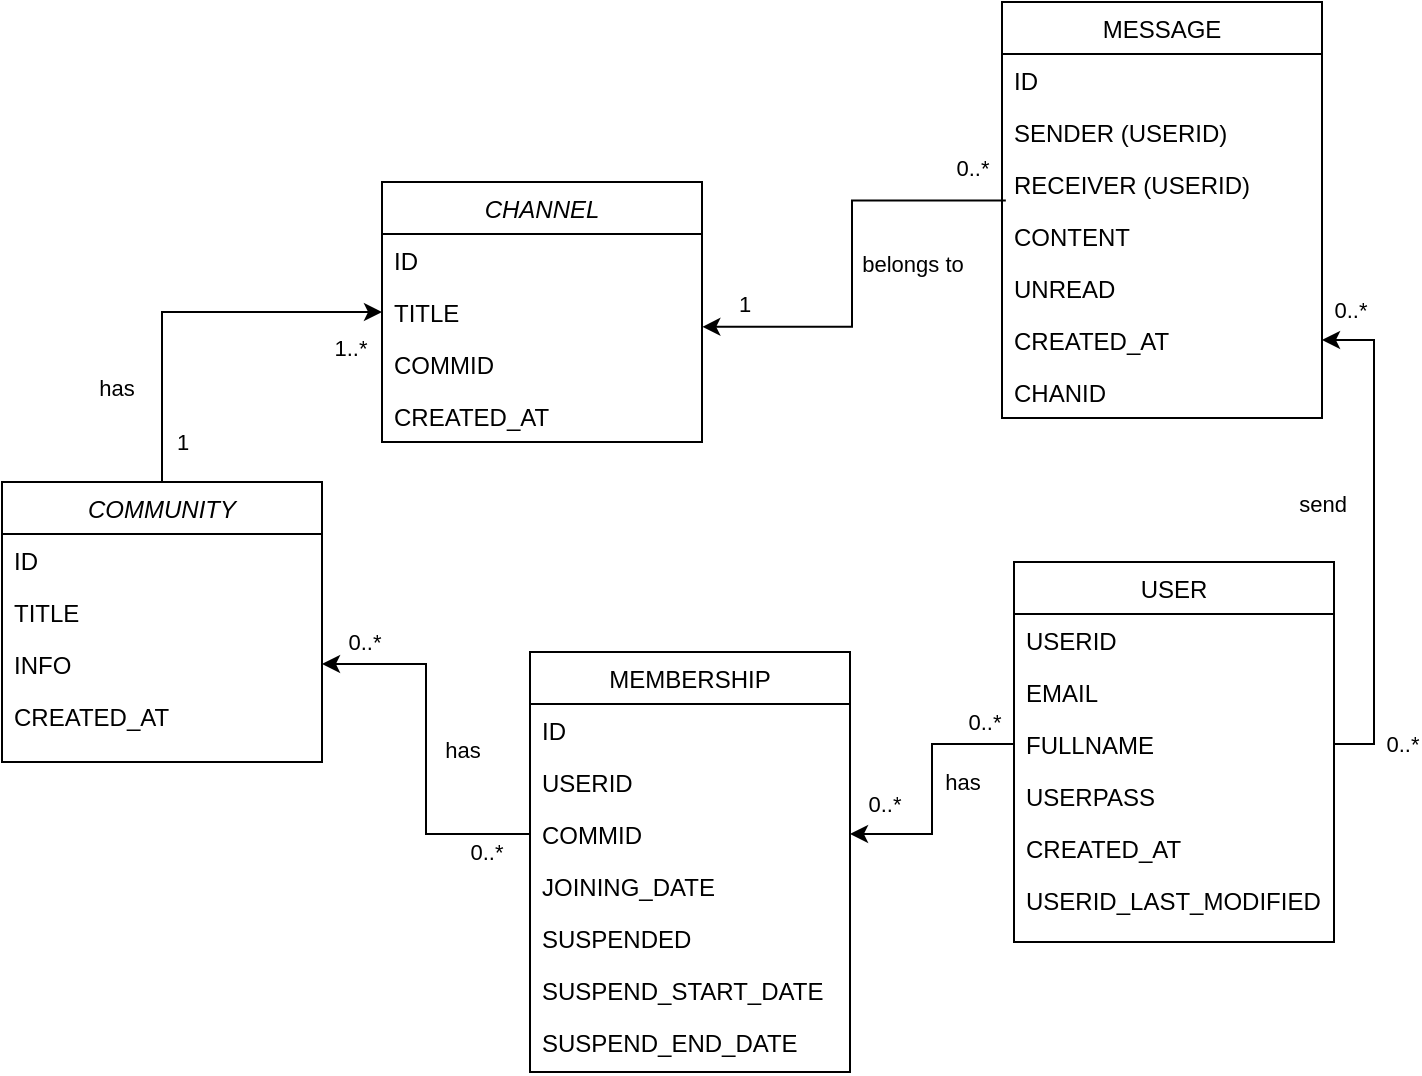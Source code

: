 <mxfile version="21.8.2" type="github">
  <diagram id="C5RBs43oDa-KdzZeNtuy" name="Page-1">
    <mxGraphModel dx="1434" dy="758" grid="1" gridSize="10" guides="1" tooltips="1" connect="1" arrows="1" fold="1" page="1" pageScale="1" pageWidth="827" pageHeight="1169" math="0" shadow="0">
      <root>
        <mxCell id="WIyWlLk6GJQsqaUBKTNV-0" />
        <mxCell id="WIyWlLk6GJQsqaUBKTNV-1" parent="WIyWlLk6GJQsqaUBKTNV-0" />
        <mxCell id="zkfFHV4jXpPFQw0GAbJ--0" value="COMMUNITY" style="swimlane;fontStyle=2;align=center;verticalAlign=top;childLayout=stackLayout;horizontal=1;startSize=26;horizontalStack=0;resizeParent=1;resizeLast=0;collapsible=1;marginBottom=0;rounded=0;shadow=0;strokeWidth=1;" parent="WIyWlLk6GJQsqaUBKTNV-1" vertex="1">
          <mxGeometry x="70" y="290" width="160" height="140" as="geometry">
            <mxRectangle x="230" y="140" width="160" height="26" as="alternateBounds" />
          </mxGeometry>
        </mxCell>
        <mxCell id="zkfFHV4jXpPFQw0GAbJ--1" value="ID" style="text;align=left;verticalAlign=top;spacingLeft=4;spacingRight=4;overflow=hidden;rotatable=0;points=[[0,0.5],[1,0.5]];portConstraint=eastwest;" parent="zkfFHV4jXpPFQw0GAbJ--0" vertex="1">
          <mxGeometry y="26" width="160" height="26" as="geometry" />
        </mxCell>
        <mxCell id="zkfFHV4jXpPFQw0GAbJ--2" value="TITLE" style="text;align=left;verticalAlign=top;spacingLeft=4;spacingRight=4;overflow=hidden;rotatable=0;points=[[0,0.5],[1,0.5]];portConstraint=eastwest;rounded=0;shadow=0;html=0;" parent="zkfFHV4jXpPFQw0GAbJ--0" vertex="1">
          <mxGeometry y="52" width="160" height="26" as="geometry" />
        </mxCell>
        <mxCell id="zkfFHV4jXpPFQw0GAbJ--3" value="INFO" style="text;align=left;verticalAlign=top;spacingLeft=4;spacingRight=4;overflow=hidden;rotatable=0;points=[[0,0.5],[1,0.5]];portConstraint=eastwest;rounded=0;shadow=0;html=0;" parent="zkfFHV4jXpPFQw0GAbJ--0" vertex="1">
          <mxGeometry y="78" width="160" height="26" as="geometry" />
        </mxCell>
        <mxCell id="1hf5iBddMVWQkShiAoVZ-1" value="CREATED_AT" style="text;align=left;verticalAlign=top;spacingLeft=4;spacingRight=4;overflow=hidden;rotatable=0;points=[[0,0.5],[1,0.5]];portConstraint=eastwest;rounded=0;shadow=0;html=0;" parent="zkfFHV4jXpPFQw0GAbJ--0" vertex="1">
          <mxGeometry y="104" width="160" height="26" as="geometry" />
        </mxCell>
        <mxCell id="zkfFHV4jXpPFQw0GAbJ--17" value="USER" style="swimlane;fontStyle=0;align=center;verticalAlign=top;childLayout=stackLayout;horizontal=1;startSize=26;horizontalStack=0;resizeParent=1;resizeLast=0;collapsible=1;marginBottom=0;rounded=0;shadow=0;strokeWidth=1;" parent="WIyWlLk6GJQsqaUBKTNV-1" vertex="1">
          <mxGeometry x="576" y="330" width="160" height="190" as="geometry">
            <mxRectangle x="550" y="140" width="160" height="26" as="alternateBounds" />
          </mxGeometry>
        </mxCell>
        <mxCell id="zkfFHV4jXpPFQw0GAbJ--18" value="USERID" style="text;align=left;verticalAlign=top;spacingLeft=4;spacingRight=4;overflow=hidden;rotatable=0;points=[[0,0.5],[1,0.5]];portConstraint=eastwest;" parent="zkfFHV4jXpPFQw0GAbJ--17" vertex="1">
          <mxGeometry y="26" width="160" height="26" as="geometry" />
        </mxCell>
        <mxCell id="zkfFHV4jXpPFQw0GAbJ--19" value="EMAIL" style="text;align=left;verticalAlign=top;spacingLeft=4;spacingRight=4;overflow=hidden;rotatable=0;points=[[0,0.5],[1,0.5]];portConstraint=eastwest;rounded=0;shadow=0;html=0;" parent="zkfFHV4jXpPFQw0GAbJ--17" vertex="1">
          <mxGeometry y="52" width="160" height="26" as="geometry" />
        </mxCell>
        <mxCell id="zkfFHV4jXpPFQw0GAbJ--20" value="FULLNAME" style="text;align=left;verticalAlign=top;spacingLeft=4;spacingRight=4;overflow=hidden;rotatable=0;points=[[0,0.5],[1,0.5]];portConstraint=eastwest;rounded=0;shadow=0;html=0;" parent="zkfFHV4jXpPFQw0GAbJ--17" vertex="1">
          <mxGeometry y="78" width="160" height="26" as="geometry" />
        </mxCell>
        <mxCell id="zkfFHV4jXpPFQw0GAbJ--21" value="USERPASS" style="text;align=left;verticalAlign=top;spacingLeft=4;spacingRight=4;overflow=hidden;rotatable=0;points=[[0,0.5],[1,0.5]];portConstraint=eastwest;rounded=0;shadow=0;html=0;" parent="zkfFHV4jXpPFQw0GAbJ--17" vertex="1">
          <mxGeometry y="104" width="160" height="26" as="geometry" />
        </mxCell>
        <mxCell id="zkfFHV4jXpPFQw0GAbJ--22" value="CREATED_AT" style="text;align=left;verticalAlign=top;spacingLeft=4;spacingRight=4;overflow=hidden;rotatable=0;points=[[0,0.5],[1,0.5]];portConstraint=eastwest;rounded=0;shadow=0;html=0;" parent="zkfFHV4jXpPFQw0GAbJ--17" vertex="1">
          <mxGeometry y="130" width="160" height="26" as="geometry" />
        </mxCell>
        <mxCell id="1hf5iBddMVWQkShiAoVZ-0" value="USERID_LAST_MODIFIED" style="text;align=left;verticalAlign=top;spacingLeft=4;spacingRight=4;overflow=hidden;rotatable=0;points=[[0,0.5],[1,0.5]];portConstraint=eastwest;rounded=0;shadow=0;html=0;" parent="zkfFHV4jXpPFQw0GAbJ--17" vertex="1">
          <mxGeometry y="156" width="160" height="26" as="geometry" />
        </mxCell>
        <mxCell id="UQ9mYCW8IG4N1W0rsM6b-0" style="edgeStyle=orthogonalEdgeStyle;rounded=0;orthogonalLoop=1;jettySize=auto;html=1;exitX=0;exitY=0.5;exitDx=0;exitDy=0;entryX=1;entryY=0.5;entryDx=0;entryDy=0;" parent="WIyWlLk6GJQsqaUBKTNV-1" source="zkfFHV4jXpPFQw0GAbJ--20" target="UQ9mYCW8IG4N1W0rsM6b-26" edge="1">
          <mxGeometry relative="1" as="geometry">
            <mxPoint x="504" y="375" as="targetPoint" />
          </mxGeometry>
        </mxCell>
        <mxCell id="UQ9mYCW8IG4N1W0rsM6b-1" value="has" style="edgeLabel;html=1;align=center;verticalAlign=middle;resizable=0;points=[];" parent="UQ9mYCW8IG4N1W0rsM6b-0" vertex="1" connectable="0">
          <mxGeometry x="-0.052" relative="1" as="geometry">
            <mxPoint x="15" as="offset" />
          </mxGeometry>
        </mxCell>
        <mxCell id="UQ9mYCW8IG4N1W0rsM6b-2" value="0..*" style="edgeLabel;html=1;align=center;verticalAlign=middle;resizable=0;points=[];" parent="UQ9mYCW8IG4N1W0rsM6b-0" vertex="1" connectable="0">
          <mxGeometry x="-0.847" y="-3" relative="1" as="geometry">
            <mxPoint x="-6" y="-8" as="offset" />
          </mxGeometry>
        </mxCell>
        <mxCell id="UQ9mYCW8IG4N1W0rsM6b-3" value="0..*" style="edgeLabel;html=1;align=center;verticalAlign=middle;resizable=0;points=[];" parent="UQ9mYCW8IG4N1W0rsM6b-0" vertex="1" connectable="0">
          <mxGeometry x="0.744" y="-3" relative="1" as="geometry">
            <mxPoint y="-12" as="offset" />
          </mxGeometry>
        </mxCell>
        <mxCell id="UQ9mYCW8IG4N1W0rsM6b-4" value="CHANNEL" style="swimlane;fontStyle=2;align=center;verticalAlign=top;childLayout=stackLayout;horizontal=1;startSize=26;horizontalStack=0;resizeParent=1;resizeLast=0;collapsible=1;marginBottom=0;rounded=0;shadow=0;strokeWidth=1;" parent="WIyWlLk6GJQsqaUBKTNV-1" vertex="1">
          <mxGeometry x="260" y="140" width="160" height="130" as="geometry">
            <mxRectangle x="230" y="140" width="160" height="26" as="alternateBounds" />
          </mxGeometry>
        </mxCell>
        <mxCell id="UQ9mYCW8IG4N1W0rsM6b-5" value="ID" style="text;align=left;verticalAlign=top;spacingLeft=4;spacingRight=4;overflow=hidden;rotatable=0;points=[[0,0.5],[1,0.5]];portConstraint=eastwest;" parent="UQ9mYCW8IG4N1W0rsM6b-4" vertex="1">
          <mxGeometry y="26" width="160" height="26" as="geometry" />
        </mxCell>
        <mxCell id="UQ9mYCW8IG4N1W0rsM6b-6" value="TITLE" style="text;align=left;verticalAlign=top;spacingLeft=4;spacingRight=4;overflow=hidden;rotatable=0;points=[[0,0.5],[1,0.5]];portConstraint=eastwest;rounded=0;shadow=0;html=0;" parent="UQ9mYCW8IG4N1W0rsM6b-4" vertex="1">
          <mxGeometry y="52" width="160" height="26" as="geometry" />
        </mxCell>
        <mxCell id="UQ9mYCW8IG4N1W0rsM6b-7" value="COMMID" style="text;align=left;verticalAlign=top;spacingLeft=4;spacingRight=4;overflow=hidden;rotatable=0;points=[[0,0.5],[1,0.5]];portConstraint=eastwest;rounded=0;shadow=0;html=0;" parent="UQ9mYCW8IG4N1W0rsM6b-4" vertex="1">
          <mxGeometry y="78" width="160" height="26" as="geometry" />
        </mxCell>
        <mxCell id="1hf5iBddMVWQkShiAoVZ-2" value="CREATED_AT" style="text;align=left;verticalAlign=top;spacingLeft=4;spacingRight=4;overflow=hidden;rotatable=0;points=[[0,0.5],[1,0.5]];portConstraint=eastwest;rounded=0;shadow=0;html=0;" parent="UQ9mYCW8IG4N1W0rsM6b-4" vertex="1">
          <mxGeometry y="104" width="160" height="26" as="geometry" />
        </mxCell>
        <mxCell id="UQ9mYCW8IG4N1W0rsM6b-23" value="MEMBERSHIP" style="swimlane;fontStyle=0;align=center;verticalAlign=top;childLayout=stackLayout;horizontal=1;startSize=26;horizontalStack=0;resizeParent=1;resizeLast=0;collapsible=1;marginBottom=0;rounded=0;shadow=0;strokeWidth=1;" parent="WIyWlLk6GJQsqaUBKTNV-1" vertex="1">
          <mxGeometry x="334" y="375" width="160" height="210" as="geometry">
            <mxRectangle x="550" y="140" width="160" height="26" as="alternateBounds" />
          </mxGeometry>
        </mxCell>
        <mxCell id="UQ9mYCW8IG4N1W0rsM6b-24" value="ID" style="text;align=left;verticalAlign=top;spacingLeft=4;spacingRight=4;overflow=hidden;rotatable=0;points=[[0,0.5],[1,0.5]];portConstraint=eastwest;" parent="UQ9mYCW8IG4N1W0rsM6b-23" vertex="1">
          <mxGeometry y="26" width="160" height="26" as="geometry" />
        </mxCell>
        <mxCell id="UQ9mYCW8IG4N1W0rsM6b-25" value="USERID" style="text;align=left;verticalAlign=top;spacingLeft=4;spacingRight=4;overflow=hidden;rotatable=0;points=[[0,0.5],[1,0.5]];portConstraint=eastwest;rounded=0;shadow=0;html=0;" parent="UQ9mYCW8IG4N1W0rsM6b-23" vertex="1">
          <mxGeometry y="52" width="160" height="26" as="geometry" />
        </mxCell>
        <mxCell id="UQ9mYCW8IG4N1W0rsM6b-26" value="COMMID" style="text;align=left;verticalAlign=top;spacingLeft=4;spacingRight=4;overflow=hidden;rotatable=0;points=[[0,0.5],[1,0.5]];portConstraint=eastwest;rounded=0;shadow=0;html=0;" parent="UQ9mYCW8IG4N1W0rsM6b-23" vertex="1">
          <mxGeometry y="78" width="160" height="26" as="geometry" />
        </mxCell>
        <mxCell id="UQ9mYCW8IG4N1W0rsM6b-27" value="JOINING_DATE" style="text;align=left;verticalAlign=top;spacingLeft=4;spacingRight=4;overflow=hidden;rotatable=0;points=[[0,0.5],[1,0.5]];portConstraint=eastwest;rounded=0;shadow=0;html=0;" parent="UQ9mYCW8IG4N1W0rsM6b-23" vertex="1">
          <mxGeometry y="104" width="160" height="26" as="geometry" />
        </mxCell>
        <mxCell id="UQ9mYCW8IG4N1W0rsM6b-28" value="SUSPENDED" style="text;align=left;verticalAlign=top;spacingLeft=4;spacingRight=4;overflow=hidden;rotatable=0;points=[[0,0.5],[1,0.5]];portConstraint=eastwest;rounded=0;shadow=0;html=0;" parent="UQ9mYCW8IG4N1W0rsM6b-23" vertex="1">
          <mxGeometry y="130" width="160" height="26" as="geometry" />
        </mxCell>
        <mxCell id="UQ9mYCW8IG4N1W0rsM6b-30" value="SUSPEND_START_DATE" style="text;align=left;verticalAlign=top;spacingLeft=4;spacingRight=4;overflow=hidden;rotatable=0;points=[[0,0.5],[1,0.5]];portConstraint=eastwest;rounded=0;shadow=0;html=0;" parent="UQ9mYCW8IG4N1W0rsM6b-23" vertex="1">
          <mxGeometry y="156" width="160" height="26" as="geometry" />
        </mxCell>
        <mxCell id="UQ9mYCW8IG4N1W0rsM6b-31" value="SUSPEND_END_DATE" style="text;align=left;verticalAlign=top;spacingLeft=4;spacingRight=4;overflow=hidden;rotatable=0;points=[[0,0.5],[1,0.5]];portConstraint=eastwest;rounded=0;shadow=0;html=0;" parent="UQ9mYCW8IG4N1W0rsM6b-23" vertex="1">
          <mxGeometry y="182" width="160" height="26" as="geometry" />
        </mxCell>
        <mxCell id="UQ9mYCW8IG4N1W0rsM6b-29" style="edgeStyle=orthogonalEdgeStyle;rounded=0;orthogonalLoop=1;jettySize=auto;html=1;exitX=0;exitY=0.5;exitDx=0;exitDy=0;entryX=1;entryY=0.5;entryDx=0;entryDy=0;" parent="WIyWlLk6GJQsqaUBKTNV-1" source="UQ9mYCW8IG4N1W0rsM6b-26" target="zkfFHV4jXpPFQw0GAbJ--3" edge="1">
          <mxGeometry relative="1" as="geometry" />
        </mxCell>
        <mxCell id="UQ9mYCW8IG4N1W0rsM6b-32" value="has" style="edgeLabel;html=1;align=center;verticalAlign=middle;resizable=0;points=[];" parent="UQ9mYCW8IG4N1W0rsM6b-29" vertex="1" connectable="0">
          <mxGeometry x="0.039" y="1" relative="1" as="geometry">
            <mxPoint x="19" y="4" as="offset" />
          </mxGeometry>
        </mxCell>
        <mxCell id="UQ9mYCW8IG4N1W0rsM6b-33" value="0..*" style="edgeLabel;html=1;align=center;verticalAlign=middle;resizable=0;points=[];" parent="UQ9mYCW8IG4N1W0rsM6b-29" vertex="1" connectable="0">
          <mxGeometry x="0.782" y="1" relative="1" as="geometry">
            <mxPoint y="-12" as="offset" />
          </mxGeometry>
        </mxCell>
        <mxCell id="UQ9mYCW8IG4N1W0rsM6b-35" value="0..*" style="edgeLabel;html=1;align=center;verticalAlign=middle;resizable=0;points=[];" parent="UQ9mYCW8IG4N1W0rsM6b-29" vertex="1" connectable="0">
          <mxGeometry x="-0.767" y="1" relative="1" as="geometry">
            <mxPoint y="8" as="offset" />
          </mxGeometry>
        </mxCell>
        <mxCell id="UQ9mYCW8IG4N1W0rsM6b-36" value="MESSAGE" style="swimlane;fontStyle=0;align=center;verticalAlign=top;childLayout=stackLayout;horizontal=1;startSize=26;horizontalStack=0;resizeParent=1;resizeLast=0;collapsible=1;marginBottom=0;rounded=0;shadow=0;strokeWidth=1;" parent="WIyWlLk6GJQsqaUBKTNV-1" vertex="1">
          <mxGeometry x="570" y="50" width="160" height="208" as="geometry">
            <mxRectangle x="550" y="140" width="160" height="26" as="alternateBounds" />
          </mxGeometry>
        </mxCell>
        <mxCell id="UQ9mYCW8IG4N1W0rsM6b-37" value="ID" style="text;align=left;verticalAlign=top;spacingLeft=4;spacingRight=4;overflow=hidden;rotatable=0;points=[[0,0.5],[1,0.5]];portConstraint=eastwest;" parent="UQ9mYCW8IG4N1W0rsM6b-36" vertex="1">
          <mxGeometry y="26" width="160" height="26" as="geometry" />
        </mxCell>
        <mxCell id="1hf5iBddMVWQkShiAoVZ-3" value="SENDER (USERID)" style="text;align=left;verticalAlign=top;spacingLeft=4;spacingRight=4;overflow=hidden;rotatable=0;points=[[0,0.5],[1,0.5]];portConstraint=eastwest;" parent="UQ9mYCW8IG4N1W0rsM6b-36" vertex="1">
          <mxGeometry y="52" width="160" height="26" as="geometry" />
        </mxCell>
        <mxCell id="UQ9mYCW8IG4N1W0rsM6b-44" value="RECEIVER (USERID)" style="text;align=left;verticalAlign=top;spacingLeft=4;spacingRight=4;overflow=hidden;rotatable=0;points=[[0,0.5],[1,0.5]];portConstraint=eastwest;rounded=0;shadow=0;html=0;" parent="UQ9mYCW8IG4N1W0rsM6b-36" vertex="1">
          <mxGeometry y="78" width="160" height="26" as="geometry" />
        </mxCell>
        <mxCell id="UQ9mYCW8IG4N1W0rsM6b-39" value="CONTENT" style="text;align=left;verticalAlign=top;spacingLeft=4;spacingRight=4;overflow=hidden;rotatable=0;points=[[0,0.5],[1,0.5]];portConstraint=eastwest;rounded=0;shadow=0;html=0;" parent="UQ9mYCW8IG4N1W0rsM6b-36" vertex="1">
          <mxGeometry y="104" width="160" height="26" as="geometry" />
        </mxCell>
        <mxCell id="UQ9mYCW8IG4N1W0rsM6b-65" value="UNREAD" style="text;align=left;verticalAlign=top;spacingLeft=4;spacingRight=4;overflow=hidden;rotatable=0;points=[[0,0.5],[1,0.5]];portConstraint=eastwest;rounded=0;shadow=0;html=0;" parent="UQ9mYCW8IG4N1W0rsM6b-36" vertex="1">
          <mxGeometry y="130" width="160" height="26" as="geometry" />
        </mxCell>
        <mxCell id="UQ9mYCW8IG4N1W0rsM6b-40" value="CREATED_AT" style="text;align=left;verticalAlign=top;spacingLeft=4;spacingRight=4;overflow=hidden;rotatable=0;points=[[0,0.5],[1,0.5]];portConstraint=eastwest;rounded=0;shadow=0;html=0;" parent="UQ9mYCW8IG4N1W0rsM6b-36" vertex="1">
          <mxGeometry y="156" width="160" height="26" as="geometry" />
        </mxCell>
        <mxCell id="UQ9mYCW8IG4N1W0rsM6b-53" value="CHANID" style="text;align=left;verticalAlign=top;spacingLeft=4;spacingRight=4;overflow=hidden;rotatable=0;points=[[0,0.5],[1,0.5]];portConstraint=eastwest;rounded=0;shadow=0;html=0;" parent="UQ9mYCW8IG4N1W0rsM6b-36" vertex="1">
          <mxGeometry y="182" width="160" height="26" as="geometry" />
        </mxCell>
        <mxCell id="UQ9mYCW8IG4N1W0rsM6b-46" style="edgeStyle=orthogonalEdgeStyle;rounded=0;orthogonalLoop=1;jettySize=auto;html=1;exitX=1;exitY=0.5;exitDx=0;exitDy=0;endArrow=classic;endFill=1;" parent="WIyWlLk6GJQsqaUBKTNV-1" source="zkfFHV4jXpPFQw0GAbJ--20" target="UQ9mYCW8IG4N1W0rsM6b-40" edge="1">
          <mxGeometry relative="1" as="geometry" />
        </mxCell>
        <mxCell id="UQ9mYCW8IG4N1W0rsM6b-47" value="send" style="edgeLabel;html=1;align=center;verticalAlign=middle;resizable=0;points=[];" parent="UQ9mYCW8IG4N1W0rsM6b-46" vertex="1" connectable="0">
          <mxGeometry x="0.068" y="1" relative="1" as="geometry">
            <mxPoint x="-25" y="-8" as="offset" />
          </mxGeometry>
        </mxCell>
        <mxCell id="UQ9mYCW8IG4N1W0rsM6b-48" value="0..*" style="edgeLabel;html=1;align=center;verticalAlign=middle;resizable=0;points=[];" parent="UQ9mYCW8IG4N1W0rsM6b-46" vertex="1" connectable="0">
          <mxGeometry x="-0.837" y="1" relative="1" as="geometry">
            <mxPoint x="15" as="offset" />
          </mxGeometry>
        </mxCell>
        <mxCell id="UQ9mYCW8IG4N1W0rsM6b-49" value="0..*" style="edgeLabel;html=1;align=center;verticalAlign=middle;resizable=0;points=[];" parent="UQ9mYCW8IG4N1W0rsM6b-46" vertex="1" connectable="0">
          <mxGeometry x="0.888" y="-3" relative="1" as="geometry">
            <mxPoint y="-12" as="offset" />
          </mxGeometry>
        </mxCell>
        <mxCell id="1hf5iBddMVWQkShiAoVZ-4" style="edgeStyle=orthogonalEdgeStyle;rounded=0;orthogonalLoop=1;jettySize=auto;html=1;exitX=0.012;exitY=0.819;exitDx=0;exitDy=0;entryX=1.001;entryY=0.786;entryDx=0;entryDy=0;entryPerimeter=0;exitPerimeter=0;" parent="WIyWlLk6GJQsqaUBKTNV-1" source="UQ9mYCW8IG4N1W0rsM6b-44" target="UQ9mYCW8IG4N1W0rsM6b-6" edge="1">
          <mxGeometry relative="1" as="geometry" />
        </mxCell>
        <mxCell id="1hf5iBddMVWQkShiAoVZ-5" value="belongs to" style="edgeLabel;html=1;align=center;verticalAlign=middle;resizable=0;points=[];" parent="1hf5iBddMVWQkShiAoVZ-4" vertex="1" connectable="0">
          <mxGeometry x="-0.015" y="1" relative="1" as="geometry">
            <mxPoint x="29" y="2" as="offset" />
          </mxGeometry>
        </mxCell>
        <mxCell id="1hf5iBddMVWQkShiAoVZ-6" value="0..*" style="edgeLabel;html=1;align=center;verticalAlign=middle;resizable=0;points=[];" parent="1hf5iBddMVWQkShiAoVZ-4" vertex="1" connectable="0">
          <mxGeometry x="-0.789" y="-1" relative="1" as="geometry">
            <mxPoint x="5" y="-16" as="offset" />
          </mxGeometry>
        </mxCell>
        <mxCell id="1hf5iBddMVWQkShiAoVZ-7" value="1" style="edgeLabel;html=1;align=center;verticalAlign=middle;resizable=0;points=[];" parent="1hf5iBddMVWQkShiAoVZ-4" vertex="1" connectable="0">
          <mxGeometry x="0.756" relative="1" as="geometry">
            <mxPoint x="-6" y="-12" as="offset" />
          </mxGeometry>
        </mxCell>
        <mxCell id="UQ9mYCW8IG4N1W0rsM6b-10" style="edgeStyle=orthogonalEdgeStyle;rounded=0;orthogonalLoop=1;jettySize=auto;html=1;exitX=0.5;exitY=0;exitDx=0;exitDy=0;entryX=0;entryY=0.5;entryDx=0;entryDy=0;" parent="WIyWlLk6GJQsqaUBKTNV-1" source="zkfFHV4jXpPFQw0GAbJ--0" target="UQ9mYCW8IG4N1W0rsM6b-6" edge="1">
          <mxGeometry relative="1" as="geometry">
            <mxPoint x="460" y="440" as="sourcePoint" />
            <mxPoint x="210" y="410" as="targetPoint" />
          </mxGeometry>
        </mxCell>
        <mxCell id="UQ9mYCW8IG4N1W0rsM6b-11" value="has" style="edgeLabel;html=1;align=center;verticalAlign=middle;resizable=0;points=[];" parent="UQ9mYCW8IG4N1W0rsM6b-10" vertex="1" connectable="0">
          <mxGeometry x="-0.336" y="-2" relative="1" as="geometry">
            <mxPoint x="-25" y="17" as="offset" />
          </mxGeometry>
        </mxCell>
        <mxCell id="UQ9mYCW8IG4N1W0rsM6b-12" value="1" style="edgeLabel;html=1;align=center;verticalAlign=middle;resizable=0;points=[];" parent="UQ9mYCW8IG4N1W0rsM6b-10" vertex="1" connectable="0">
          <mxGeometry x="-0.815" y="2" relative="1" as="geometry">
            <mxPoint x="12" y="-2" as="offset" />
          </mxGeometry>
        </mxCell>
        <mxCell id="UQ9mYCW8IG4N1W0rsM6b-13" value="1..*" style="edgeLabel;html=1;align=center;verticalAlign=middle;resizable=0;points=[];" parent="UQ9mYCW8IG4N1W0rsM6b-10" vertex="1" connectable="0">
          <mxGeometry x="0.693" y="1" relative="1" as="geometry">
            <mxPoint x="14" y="19" as="offset" />
          </mxGeometry>
        </mxCell>
      </root>
    </mxGraphModel>
  </diagram>
</mxfile>
